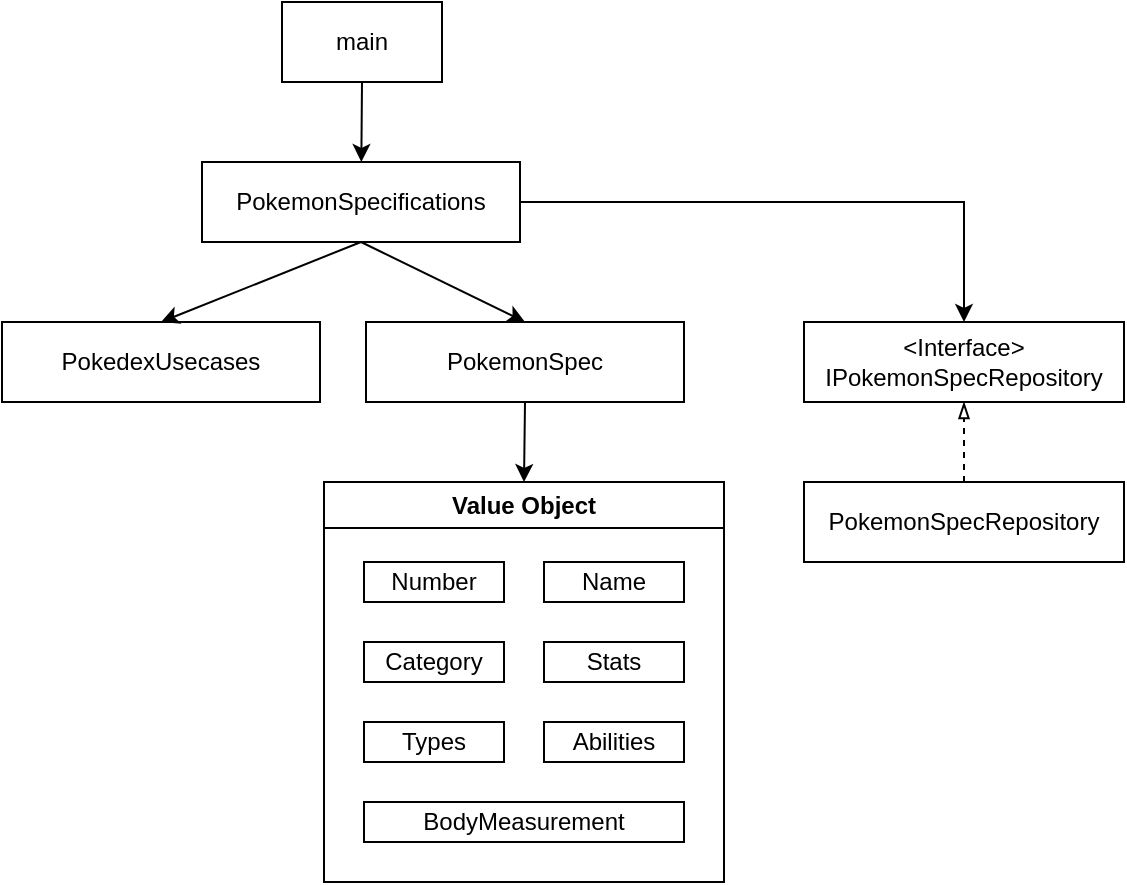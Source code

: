 <mxfile>
    <diagram id="aOj-1qTaaah5vNcfHG87" name="ページ1">
        <mxGraphModel dx="576" dy="733" grid="1" gridSize="10" guides="1" tooltips="1" connect="1" arrows="1" fold="1" page="1" pageScale="1" pageWidth="827" pageHeight="1169" math="0" shadow="0">
            <root>
                <mxCell id="0"/>
                <mxCell id="1" parent="0"/>
                <mxCell id="28" style="edgeStyle=none;html=1;exitX=0.5;exitY=1;exitDx=0;exitDy=0;" parent="1" source="2" target="20" edge="1">
                    <mxGeometry relative="1" as="geometry"/>
                </mxCell>
                <mxCell id="2" value="main" style="rounded=0;whiteSpace=wrap;html=1;" parent="1" vertex="1">
                    <mxGeometry x="160" y="40" width="80" height="40" as="geometry"/>
                </mxCell>
                <mxCell id="19" value="&amp;lt;Interface&amp;gt;&lt;br&gt;IPokemonSpecRepository" style="rounded=0;whiteSpace=wrap;html=1;" parent="1" vertex="1">
                    <mxGeometry x="421" y="200" width="160" height="40" as="geometry"/>
                </mxCell>
                <mxCell id="29" style="edgeStyle=none;html=1;exitX=0.5;exitY=1;exitDx=0;exitDy=0;entryX=0.5;entryY=0;entryDx=0;entryDy=0;endArrow=classic;endFill=1;" parent="1" source="20" target="21" edge="1">
                    <mxGeometry relative="1" as="geometry"/>
                </mxCell>
                <mxCell id="39" style="edgeStyle=none;html=1;exitX=1;exitY=0.5;exitDx=0;exitDy=0;entryX=0.5;entryY=0;entryDx=0;entryDy=0;endArrow=classic;endFill=1;rounded=0;" parent="1" source="20" target="19" edge="1">
                    <mxGeometry relative="1" as="geometry">
                        <Array as="points">
                            <mxPoint x="501" y="140"/>
                        </Array>
                    </mxGeometry>
                </mxCell>
                <mxCell id="20" value="PokemonSpecifications" style="rounded=0;whiteSpace=wrap;html=1;" parent="1" vertex="1">
                    <mxGeometry x="120" y="120" width="159" height="40" as="geometry"/>
                </mxCell>
                <mxCell id="52" style="edgeStyle=none;rounded=0;html=1;exitX=0.5;exitY=1;exitDx=0;exitDy=0;entryX=0.5;entryY=0;entryDx=0;entryDy=0;endArrow=classic;endFill=1;" parent="1" source="21" target="40" edge="1">
                    <mxGeometry relative="1" as="geometry"/>
                </mxCell>
                <mxCell id="21" value="PokemonSpec" style="rounded=0;whiteSpace=wrap;html=1;" parent="1" vertex="1">
                    <mxGeometry x="202" y="200" width="159" height="40" as="geometry"/>
                </mxCell>
                <mxCell id="33" value="" style="edgeStyle=none;html=1;endArrow=blockThin;endFill=0;dashed=1;" parent="1" source="25" target="19" edge="1">
                    <mxGeometry relative="1" as="geometry">
                        <Array as="points"/>
                    </mxGeometry>
                </mxCell>
                <mxCell id="25" value="PokemonSpecRepository" style="rounded=0;whiteSpace=wrap;html=1;" parent="1" vertex="1">
                    <mxGeometry x="421" y="280" width="160" height="40" as="geometry"/>
                </mxCell>
                <mxCell id="40" value="Value Object" style="swimlane;whiteSpace=wrap;html=1;" parent="1" vertex="1">
                    <mxGeometry x="181" y="280" width="200" height="200" as="geometry">
                        <mxRectangle x="40" y="280" width="200" height="30" as="alternateBounds"/>
                    </mxGeometry>
                </mxCell>
                <mxCell id="41" value="Name" style="rounded=0;whiteSpace=wrap;html=1;" parent="40" vertex="1">
                    <mxGeometry x="110" y="40" width="70" height="20" as="geometry"/>
                </mxCell>
                <mxCell id="42" value="Number" style="rounded=0;whiteSpace=wrap;html=1;" parent="40" vertex="1">
                    <mxGeometry x="20" y="40" width="70" height="20" as="geometry"/>
                </mxCell>
                <mxCell id="43" value="Stats" style="rounded=0;whiteSpace=wrap;html=1;" parent="40" vertex="1">
                    <mxGeometry x="110" y="80" width="70" height="20" as="geometry"/>
                </mxCell>
                <mxCell id="44" value="Category" style="rounded=0;whiteSpace=wrap;html=1;" parent="40" vertex="1">
                    <mxGeometry x="20" y="80" width="70" height="20" as="geometry"/>
                </mxCell>
                <mxCell id="45" value="Types" style="rounded=0;whiteSpace=wrap;html=1;" parent="40" vertex="1">
                    <mxGeometry x="20" y="120" width="70" height="20" as="geometry"/>
                </mxCell>
                <mxCell id="46" value="BodyMeasurement" style="rounded=0;whiteSpace=wrap;html=1;" parent="40" vertex="1">
                    <mxGeometry x="20" y="160" width="160" height="20" as="geometry"/>
                </mxCell>
                <mxCell id="47" value="Abilities" style="rounded=0;whiteSpace=wrap;html=1;" parent="40" vertex="1">
                    <mxGeometry x="110" y="120" width="70" height="20" as="geometry"/>
                </mxCell>
                <mxCell id="53" value="PokedexUsecases" style="rounded=0;whiteSpace=wrap;html=1;" vertex="1" parent="1">
                    <mxGeometry x="20" y="200" width="159" height="40" as="geometry"/>
                </mxCell>
                <mxCell id="54" style="edgeStyle=none;html=1;exitX=0.5;exitY=1;exitDx=0;exitDy=0;entryX=0.5;entryY=0;entryDx=0;entryDy=0;endArrow=classic;endFill=1;" edge="1" parent="1" source="20" target="53">
                    <mxGeometry relative="1" as="geometry">
                        <mxPoint x="209.5" y="170" as="sourcePoint"/>
                        <mxPoint x="291.5" y="210" as="targetPoint"/>
                    </mxGeometry>
                </mxCell>
            </root>
        </mxGraphModel>
    </diagram>
</mxfile>